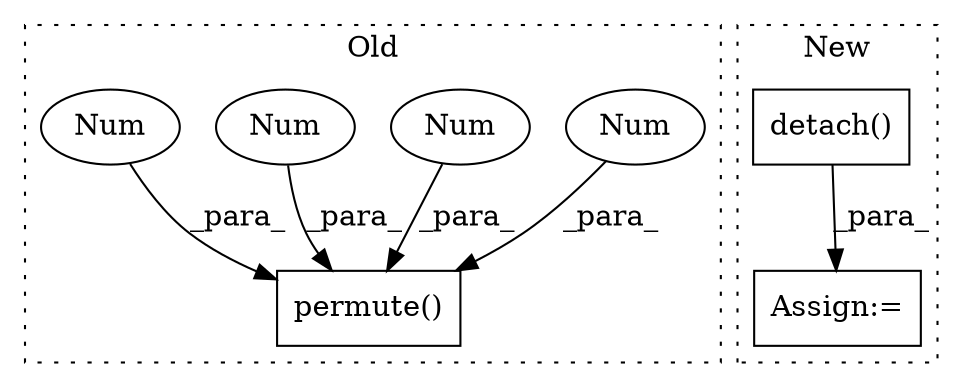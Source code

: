 digraph G {
subgraph cluster0 {
1 [label="permute()" a="75" s="356,385" l="19,1" shape="box"];
3 [label="Num" a="76" s="384" l="1" shape="ellipse"];
4 [label="Num" a="76" s="378" l="1" shape="ellipse"];
5 [label="Num" a="76" s="375" l="1" shape="ellipse"];
6 [label="Num" a="76" s="381" l="1" shape="ellipse"];
label = "Old";
style="dotted";
}
subgraph cluster1 {
2 [label="detach()" a="75" s="602" l="13" shape="box"];
7 [label="Assign:=" a="68" s="748" l="4" shape="box"];
label = "New";
style="dotted";
}
2 -> 7 [label="_para_"];
3 -> 1 [label="_para_"];
4 -> 1 [label="_para_"];
5 -> 1 [label="_para_"];
6 -> 1 [label="_para_"];
}